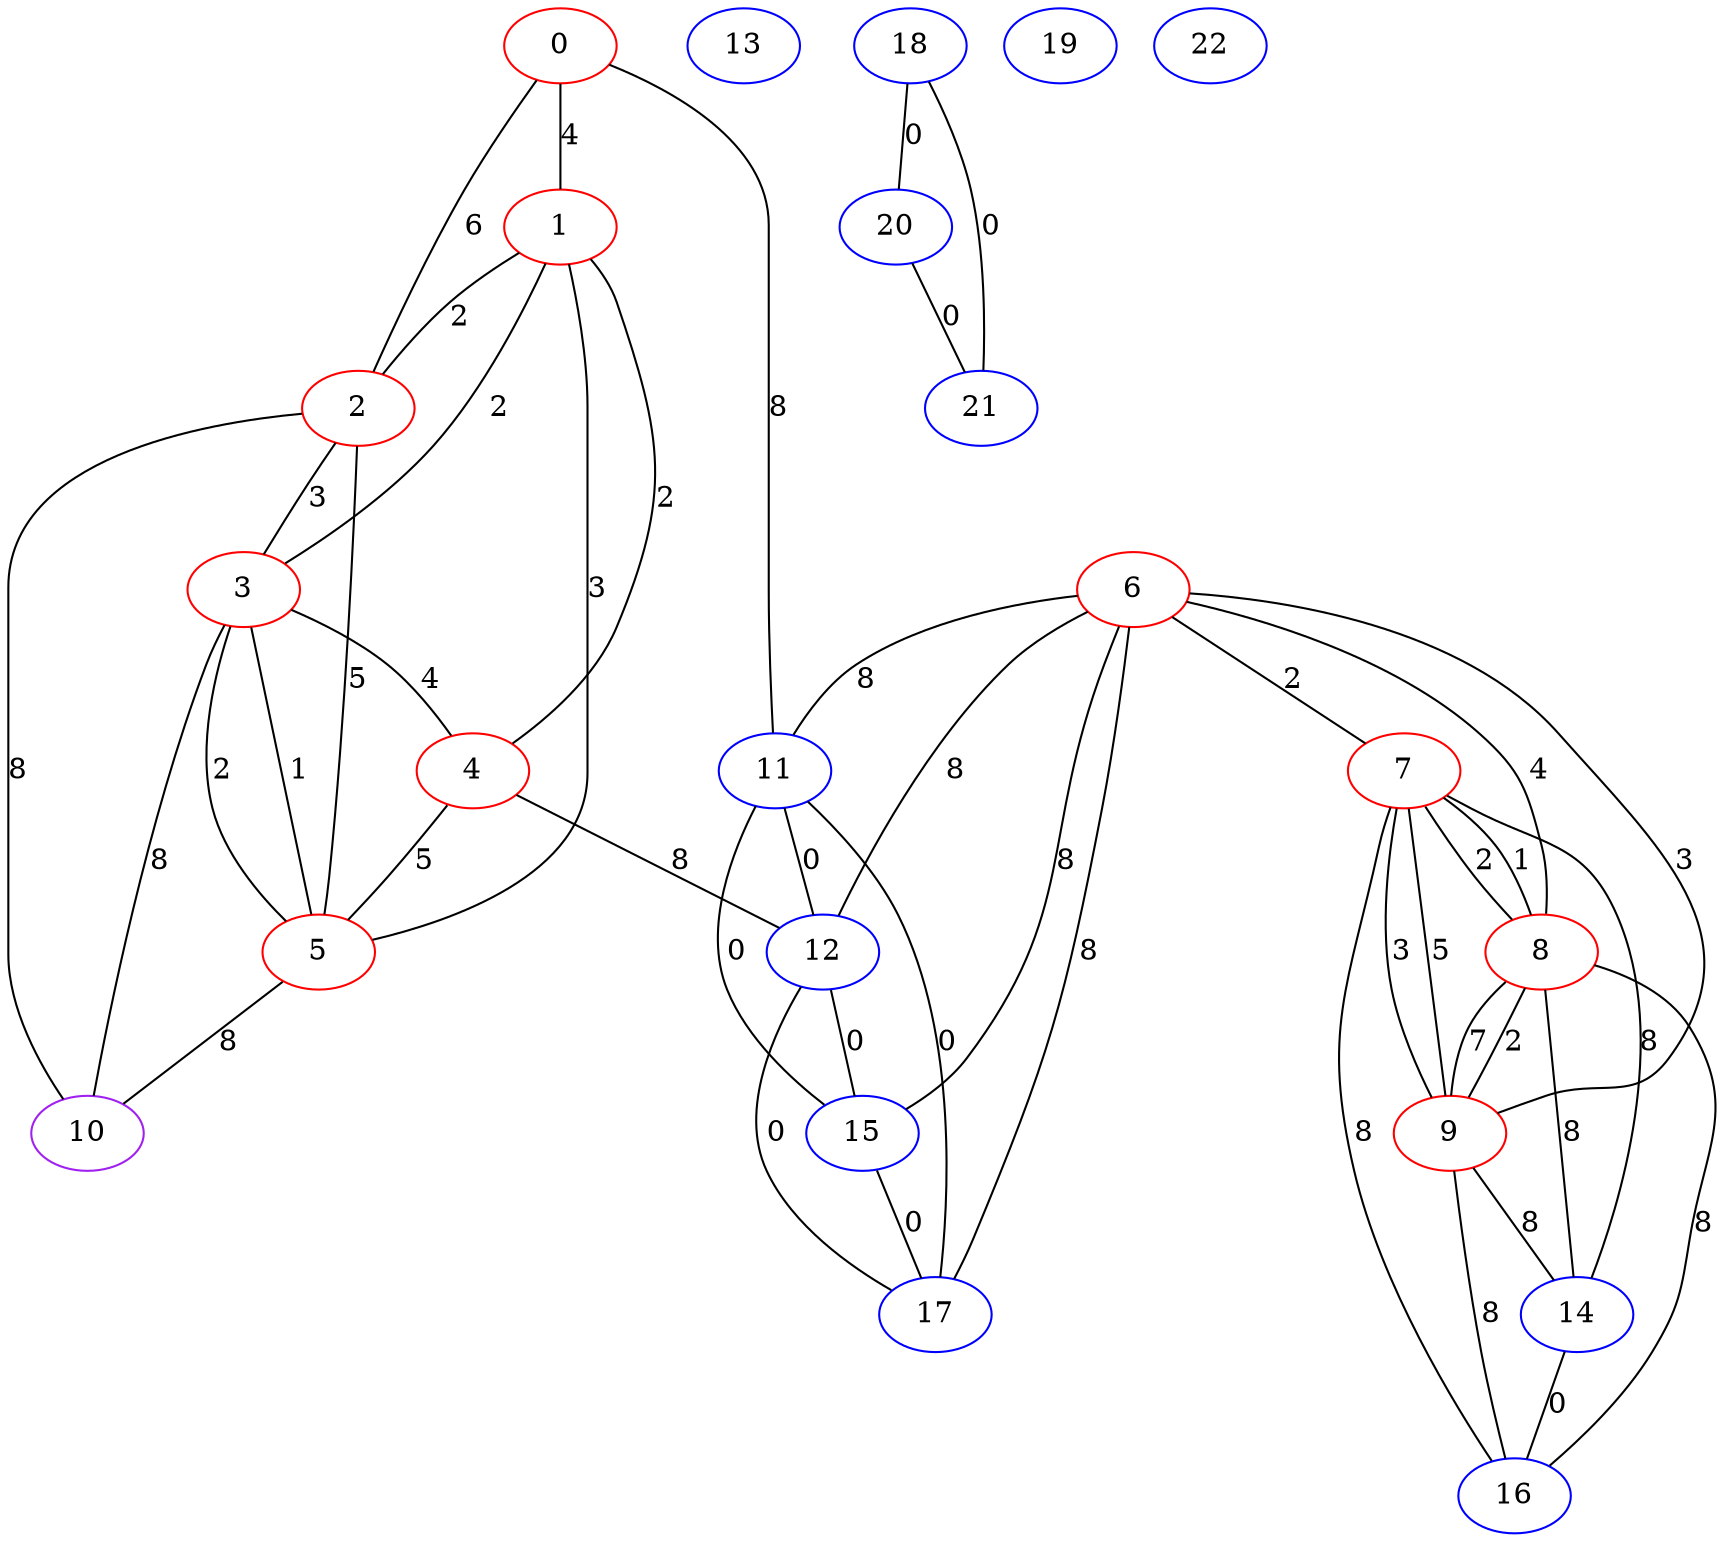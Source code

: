 graph "" {
0 [color=red, weight=1];
1 [color=red, weight=1];
2 [color=red, weight=1];
3 [color=red, weight=1];
4 [color=red, weight=1];
5 [color=red, weight=1];
6 [color=red, weight=1];
7 [color=red, weight=1];
8 [color=red, weight=1];
9 [color=red, weight=1];
10 [color=purple, weight=4];
11 [color=blue, weight=3];
12 [color=blue, weight=3];
13 [color=blue, weight=3];
14 [color=blue, weight=3];
15 [color=blue, weight=3];
16 [color=blue, weight=3];
17 [color=blue, weight=3];
18 [color=blue, weight=3];
19 [color=blue, weight=3];
20 [color=blue, weight=3];
21 [color=blue, weight=3];
22 [color=blue, weight=3];
0 -- 1  [key=0, label=4];
0 -- 2  [key=0, label=6];
0 -- 11  [key=0, label=8];
1 -- 2  [key=0, label=2];
1 -- 3  [key=0, label=2];
1 -- 4  [key=0, label=2];
1 -- 5  [key=0, label=3];
2 -- 10  [key=0, label=8];
2 -- 3  [key=0, label=3];
2 -- 5  [key=0, label=5];
3 -- 10  [key=0, label=8];
3 -- 4  [key=0, label=4];
3 -- 5  [key=0, label=2];
3 -- 5  [key=1, label=1];
4 -- 12  [key=0, label=8];
4 -- 5  [key=0, label=5];
5 -- 10  [key=0, label=8];
6 -- 7  [key=0, label=2];
6 -- 8  [key=0, label=4];
6 -- 9  [key=0, label=3];
6 -- 11  [key=0, label=8];
6 -- 12  [key=0, label=8];
6 -- 15  [key=0, label=8];
6 -- 17  [key=0, label=8];
7 -- 8  [key=0, label=2];
7 -- 8  [key=1, label=1];
7 -- 9  [key=0, label=5];
7 -- 9  [key=1, label=3];
7 -- 14  [key=0, label=8];
7 -- 16  [key=0, label=8];
8 -- 16  [key=0, label=8];
8 -- 9  [key=0, label=7];
8 -- 9  [key=1, label=2];
8 -- 14  [key=0, label=8];
9 -- 16  [key=0, label=8];
9 -- 14  [key=0, label=8];
11 -- 17  [key=0, label=0];
11 -- 12  [key=0, label=0];
11 -- 15  [key=0, label=0];
12 -- 17  [key=0, label=0];
12 -- 15  [key=0, label=0];
14 -- 16  [key=0, label=0];
15 -- 17  [key=0, label=0];
18 -- 20  [key=0, label=0];
18 -- 21  [key=0, label=0];
20 -- 21  [key=0, label=0];
}
